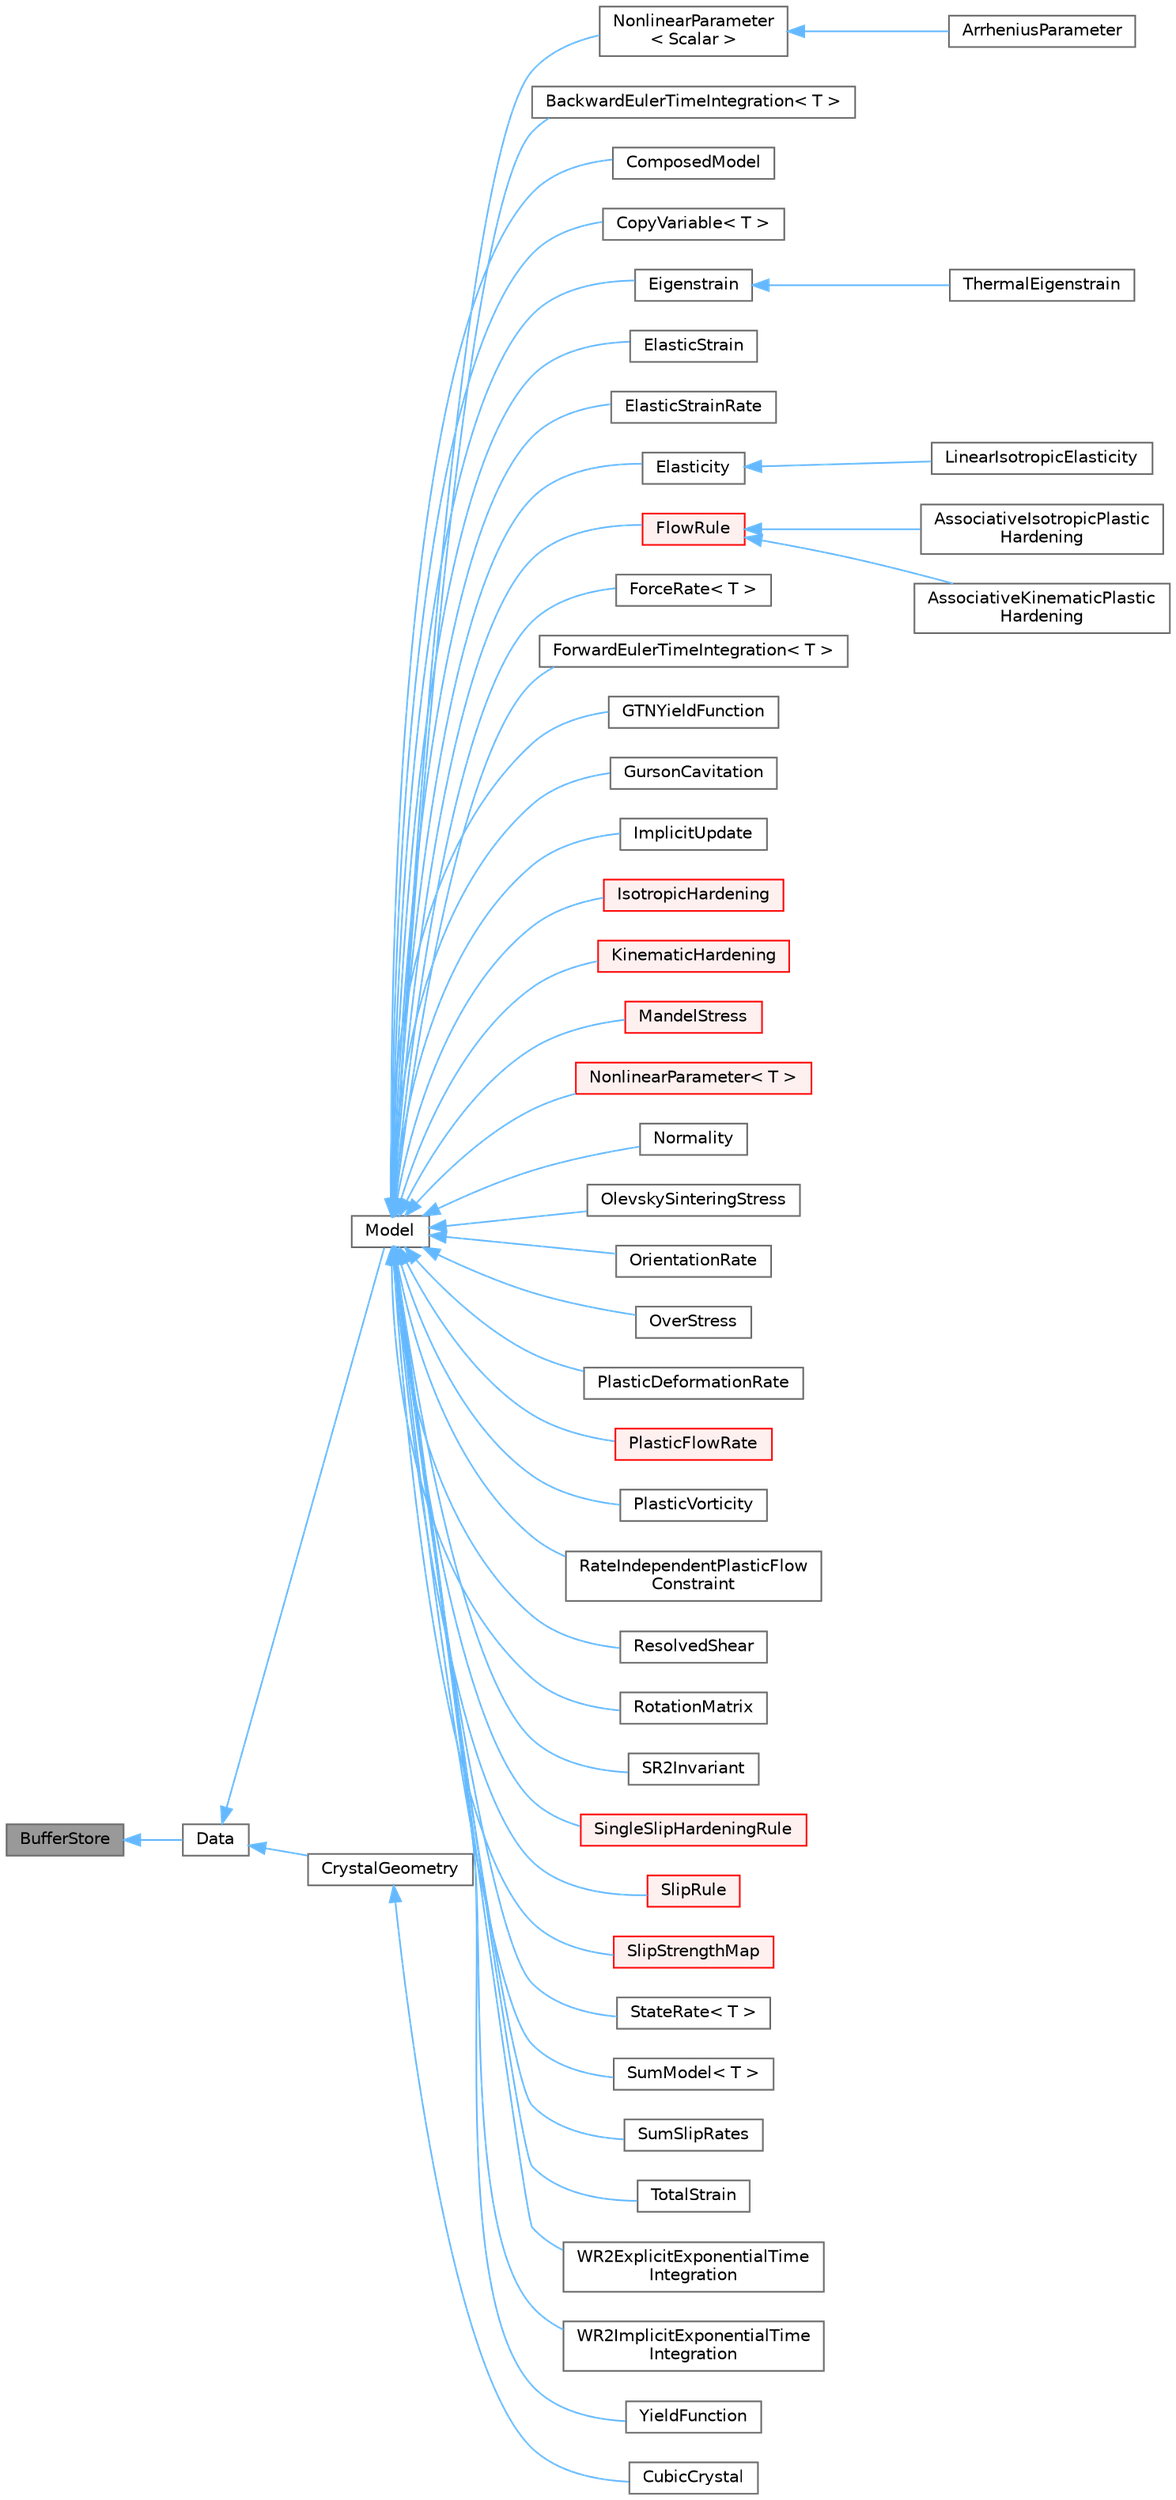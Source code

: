 digraph "BufferStore"
{
 // LATEX_PDF_SIZE
  bgcolor="transparent";
  edge [fontname=Helvetica,fontsize=10,labelfontname=Helvetica,labelfontsize=10];
  node [fontname=Helvetica,fontsize=10,shape=box,height=0.2,width=0.4];
  rankdir="LR";
  Node1 [id="Node000001",label="BufferStore",height=0.2,width=0.4,color="gray40", fillcolor="grey60", style="filled", fontcolor="black",tooltip="Interface for object which can store buffers."];
  Node1 -> Node2 [id="edge1_Node000001_Node000002",dir="back",color="steelblue1",style="solid",tooltip=" "];
  Node2 [id="Node000002",label="Data",height=0.2,width=0.4,color="gray40", fillcolor="white", style="filled",URL="$classneml2_1_1Data.html",tooltip=" "];
  Node2 -> Node3 [id="edge2_Node000002_Node000003",dir="back",color="steelblue1",style="solid",tooltip=" "];
  Node3 [id="Node000003",label="Model",height=0.2,width=0.4,color="gray40", fillcolor="white", style="filled",URL="$classneml2_1_1Model.html",tooltip="The base class for all constitutive models."];
  Node3 -> Node4 [id="edge3_Node000003_Node000004",dir="back",color="steelblue1",style="solid",tooltip=" "];
  Node4 [id="Node000004",label="NonlinearParameter\l\< Scalar \>",height=0.2,width=0.4,color="gray40", fillcolor="white", style="filled",URL="$classneml2_1_1NonlinearParameter.html",tooltip=" "];
  Node4 -> Node5 [id="edge4_Node000004_Node000005",dir="back",color="steelblue1",style="solid",tooltip=" "];
  Node5 [id="Node000005",label="ArrheniusParameter",height=0.2,width=0.4,color="gray40", fillcolor="white", style="filled",URL="$classneml2_1_1ArrheniusParameter.html",tooltip="A scalar-valued parameter following an Arrhenius type relation."];
  Node3 -> Node6 [id="edge5_Node000003_Node000006",dir="back",color="steelblue1",style="solid",tooltip=" "];
  Node6 [id="Node000006",label="BackwardEulerTimeIntegration\< T \>",height=0.2,width=0.4,color="gray40", fillcolor="white", style="filled",URL="$classneml2_1_1BackwardEulerTimeIntegration.html",tooltip=" "];
  Node3 -> Node7 [id="edge6_Node000003_Node000007",dir="back",color="steelblue1",style="solid",tooltip=" "];
  Node7 [id="Node000007",label="ComposedModel",height=0.2,width=0.4,color="gray40", fillcolor="white", style="filled",URL="$classneml2_1_1ComposedModel.html",tooltip=" "];
  Node3 -> Node8 [id="edge7_Node000003_Node000008",dir="back",color="steelblue1",style="solid",tooltip=" "];
  Node8 [id="Node000008",label="CopyVariable\< T \>",height=0.2,width=0.4,color="gray40", fillcolor="white", style="filled",URL="$classneml2_1_1CopyVariable.html",tooltip="Copy the value of a variable into another variable."];
  Node3 -> Node9 [id="edge8_Node000003_Node000009",dir="back",color="steelblue1",style="solid",tooltip=" "];
  Node9 [id="Node000009",label="Eigenstrain",height=0.2,width=0.4,color="gray40", fillcolor="white", style="filled",URL="$classneml2_1_1Eigenstrain.html",tooltip=" "];
  Node9 -> Node10 [id="edge9_Node000009_Node000010",dir="back",color="steelblue1",style="solid",tooltip=" "];
  Node10 [id="Node000010",label="ThermalEigenstrain",height=0.2,width=0.4,color="gray40", fillcolor="white", style="filled",URL="$classneml2_1_1ThermalEigenstrain.html",tooltip=" "];
  Node3 -> Node11 [id="edge10_Node000003_Node000011",dir="back",color="steelblue1",style="solid",tooltip=" "];
  Node11 [id="Node000011",label="ElasticStrain",height=0.2,width=0.4,color="gray40", fillcolor="white", style="filled",URL="$classneml2_1_1ElasticStrain.html",tooltip=" "];
  Node3 -> Node12 [id="edge11_Node000003_Node000012",dir="back",color="steelblue1",style="solid",tooltip=" "];
  Node12 [id="Node000012",label="ElasticStrainRate",height=0.2,width=0.4,color="gray40", fillcolor="white", style="filled",URL="$classneml2_1_1ElasticStrainRate.html",tooltip="Calculate the elastic strain rate from crystal model kinematics."];
  Node3 -> Node13 [id="edge12_Node000003_Node000013",dir="back",color="steelblue1",style="solid",tooltip=" "];
  Node13 [id="Node000013",label="Elasticity",height=0.2,width=0.4,color="gray40", fillcolor="white", style="filled",URL="$classneml2_1_1Elasticity.html",tooltip=" "];
  Node13 -> Node14 [id="edge13_Node000013_Node000014",dir="back",color="steelblue1",style="solid",tooltip=" "];
  Node14 [id="Node000014",label="LinearIsotropicElasticity",height=0.2,width=0.4,color="gray40", fillcolor="white", style="filled",URL="$classneml2_1_1LinearIsotropicElasticity.html",tooltip=" "];
  Node3 -> Node15 [id="edge14_Node000003_Node000015",dir="back",color="steelblue1",style="solid",tooltip=" "];
  Node15 [id="Node000015",label="FlowRule",height=0.2,width=0.4,color="red", fillcolor="#FFF0F0", style="filled",URL="$classneml2_1_1FlowRule.html",tooltip=" "];
  Node15 -> Node16 [id="edge15_Node000015_Node000016",dir="back",color="steelblue1",style="solid",tooltip=" "];
  Node16 [id="Node000016",label="AssociativeIsotropicPlastic\lHardening",height=0.2,width=0.4,color="gray40", fillcolor="white", style="filled",URL="$classneml2_1_1AssociativeIsotropicPlasticHardening.html",tooltip=" "];
  Node15 -> Node17 [id="edge16_Node000015_Node000017",dir="back",color="steelblue1",style="solid",tooltip=" "];
  Node17 [id="Node000017",label="AssociativeKinematicPlastic\lHardening",height=0.2,width=0.4,color="gray40", fillcolor="white", style="filled",URL="$classneml2_1_1AssociativeKinematicPlasticHardening.html",tooltip=" "];
  Node3 -> Node20 [id="edge17_Node000003_Node000020",dir="back",color="steelblue1",style="solid",tooltip=" "];
  Node20 [id="Node000020",label="ForceRate\< T \>",height=0.2,width=0.4,color="gray40", fillcolor="white", style="filled",URL="$classneml2_1_1ForceRate.html",tooltip=" "];
  Node3 -> Node21 [id="edge18_Node000003_Node000021",dir="back",color="steelblue1",style="solid",tooltip=" "];
  Node21 [id="Node000021",label="ForwardEulerTimeIntegration\< T \>",height=0.2,width=0.4,color="gray40", fillcolor="white", style="filled",URL="$classneml2_1_1ForwardEulerTimeIntegration.html",tooltip=" "];
  Node3 -> Node22 [id="edge19_Node000003_Node000022",dir="back",color="steelblue1",style="solid",tooltip=" "];
  Node22 [id="Node000022",label="GTNYieldFunction",height=0.2,width=0.4,color="gray40", fillcolor="white", style="filled",URL="$classneml2_1_1GTNYieldFunction.html",tooltip=" "];
  Node3 -> Node23 [id="edge20_Node000003_Node000023",dir="back",color="steelblue1",style="solid",tooltip=" "];
  Node23 [id="Node000023",label="GursonCavitation",height=0.2,width=0.4,color="gray40", fillcolor="white", style="filled",URL="$classneml2_1_1GursonCavitation.html",tooltip=" "];
  Node3 -> Node24 [id="edge21_Node000003_Node000024",dir="back",color="steelblue1",style="solid",tooltip=" "];
  Node24 [id="Node000024",label="ImplicitUpdate",height=0.2,width=0.4,color="gray40", fillcolor="white", style="filled",URL="$classneml2_1_1ImplicitUpdate.html",tooltip=" "];
  Node3 -> Node25 [id="edge22_Node000003_Node000025",dir="back",color="steelblue1",style="solid",tooltip=" "];
  Node25 [id="Node000025",label="IsotropicHardening",height=0.2,width=0.4,color="red", fillcolor="#FFF0F0", style="filled",URL="$classneml2_1_1IsotropicHardening.html",tooltip=" "];
  Node3 -> Node28 [id="edge23_Node000003_Node000028",dir="back",color="steelblue1",style="solid",tooltip=" "];
  Node28 [id="Node000028",label="KinematicHardening",height=0.2,width=0.4,color="red", fillcolor="#FFF0F0", style="filled",URL="$classneml2_1_1KinematicHardening.html",tooltip=" "];
  Node3 -> Node30 [id="edge24_Node000003_Node000030",dir="back",color="steelblue1",style="solid",tooltip=" "];
  Node30 [id="Node000030",label="MandelStress",height=0.2,width=0.4,color="red", fillcolor="#FFF0F0", style="filled",URL="$classneml2_1_1MandelStress.html",tooltip=" "];
  Node3 -> Node32 [id="edge25_Node000003_Node000032",dir="back",color="steelblue1",style="solid",tooltip=" "];
  Node32 [id="Node000032",label="NonlinearParameter\< T \>",height=0.2,width=0.4,color="red", fillcolor="#FFF0F0", style="filled",URL="$classneml2_1_1NonlinearParameter.html",tooltip="The base class for nonlinear parameters."];
  Node3 -> Node35 [id="edge26_Node000003_Node000035",dir="back",color="steelblue1",style="solid",tooltip=" "];
  Node35 [id="Node000035",label="Normality",height=0.2,width=0.4,color="gray40", fillcolor="white", style="filled",URL="$classneml2_1_1Normality.html",tooltip=" "];
  Node3 -> Node36 [id="edge27_Node000003_Node000036",dir="back",color="steelblue1",style="solid",tooltip=" "];
  Node36 [id="Node000036",label="OlevskySinteringStress",height=0.2,width=0.4,color="gray40", fillcolor="white", style="filled",URL="$classneml2_1_1OlevskySinteringStress.html",tooltip=" "];
  Node3 -> Node37 [id="edge28_Node000003_Node000037",dir="back",color="steelblue1",style="solid",tooltip=" "];
  Node37 [id="Node000037",label="OrientationRate",height=0.2,width=0.4,color="gray40", fillcolor="white", style="filled",URL="$classneml2_1_1OrientationRate.html",tooltip="Calculate the orientation rate from the crystal model kinetics."];
  Node3 -> Node38 [id="edge29_Node000003_Node000038",dir="back",color="steelblue1",style="solid",tooltip=" "];
  Node38 [id="Node000038",label="OverStress",height=0.2,width=0.4,color="gray40", fillcolor="white", style="filled",URL="$classneml2_1_1OverStress.html",tooltip=" "];
  Node3 -> Node39 [id="edge30_Node000003_Node000039",dir="back",color="steelblue1",style="solid",tooltip=" "];
  Node39 [id="Node000039",label="PlasticDeformationRate",height=0.2,width=0.4,color="gray40", fillcolor="white", style="filled",URL="$classneml2_1_1PlasticDeformationRate.html",tooltip="Plastic deformation rate with the default kinetics."];
  Node3 -> Node40 [id="edge31_Node000003_Node000040",dir="back",color="steelblue1",style="solid",tooltip=" "];
  Node40 [id="Node000040",label="PlasticFlowRate",height=0.2,width=0.4,color="red", fillcolor="#FFF0F0", style="filled",URL="$classneml2_1_1PlasticFlowRate.html",tooltip=" "];
  Node3 -> Node42 [id="edge32_Node000003_Node000042",dir="back",color="steelblue1",style="solid",tooltip=" "];
  Node42 [id="Node000042",label="PlasticVorticity",height=0.2,width=0.4,color="gray40", fillcolor="white", style="filled",URL="$classneml2_1_1PlasticVorticity.html",tooltip="Calculate the plastic vorticity with the default crystal kinetics."];
  Node3 -> Node43 [id="edge33_Node000003_Node000043",dir="back",color="steelblue1",style="solid",tooltip=" "];
  Node43 [id="Node000043",label="RateIndependentPlasticFlow\lConstraint",height=0.2,width=0.4,color="gray40", fillcolor="white", style="filled",URL="$classneml2_1_1RateIndependentPlasticFlowConstraint.html",tooltip=" "];
  Node3 -> Node44 [id="edge34_Node000003_Node000044",dir="back",color="steelblue1",style="solid",tooltip=" "];
  Node44 [id="Node000044",label="ResolvedShear",height=0.2,width=0.4,color="gray40", fillcolor="white", style="filled",URL="$classneml2_1_1ResolvedShear.html",tooltip="Calculate the resolved shears."];
  Node3 -> Node45 [id="edge35_Node000003_Node000045",dir="back",color="steelblue1",style="solid",tooltip=" "];
  Node45 [id="Node000045",label="RotationMatrix",height=0.2,width=0.4,color="gray40", fillcolor="white", style="filled",URL="$classneml2_1_1RotationMatrix.html",tooltip="Convert a Rodrigues vector (Rot) to a second order tensor (R2)."];
  Node3 -> Node46 [id="edge36_Node000003_Node000046",dir="back",color="steelblue1",style="solid",tooltip=" "];
  Node46 [id="Node000046",label="SR2Invariant",height=0.2,width=0.4,color="gray40", fillcolor="white", style="filled",URL="$classneml2_1_1SR2Invariant.html",tooltip=" "];
  Node3 -> Node47 [id="edge37_Node000003_Node000047",dir="back",color="steelblue1",style="solid",tooltip=" "];
  Node47 [id="Node000047",label="SingleSlipHardeningRule",height=0.2,width=0.4,color="red", fillcolor="#FFF0F0", style="filled",URL="$classneml2_1_1SingleSlipHardeningRule.html",tooltip="Any slip rule where all systems share the same strength."];
  Node3 -> Node50 [id="edge38_Node000003_Node000050",dir="back",color="steelblue1",style="solid",tooltip=" "];
  Node50 [id="Node000050",label="SlipRule",height=0.2,width=0.4,color="red", fillcolor="#FFF0F0", style="filled",URL="$classneml2_1_1SlipRule.html",tooltip="Parent class of slip rules, mapping from resolved shear and internal state to slip rates."];
  Node3 -> Node52 [id="edge39_Node000003_Node000052",dir="back",color="steelblue1",style="solid",tooltip=" "];
  Node52 [id="Node000052",label="SlipStrengthMap",height=0.2,width=0.4,color="red", fillcolor="#FFF0F0", style="filled",URL="$classneml2_1_1SlipStrengthMap.html",tooltip="Parent class of maps between internal variables and the slip system strengths."];
  Node3 -> Node54 [id="edge40_Node000003_Node000054",dir="back",color="steelblue1",style="solid",tooltip=" "];
  Node54 [id="Node000054",label="StateRate\< T \>",height=0.2,width=0.4,color="gray40", fillcolor="white", style="filled",URL="$classneml2_1_1StateRate.html",tooltip=" "];
  Node3 -> Node55 [id="edge41_Node000003_Node000055",dir="back",color="steelblue1",style="solid",tooltip=" "];
  Node55 [id="Node000055",label="SumModel\< T \>",height=0.2,width=0.4,color="gray40", fillcolor="white", style="filled",URL="$classneml2_1_1SumModel.html",tooltip=" "];
  Node3 -> Node56 [id="edge42_Node000003_Node000056",dir="back",color="steelblue1",style="solid",tooltip=" "];
  Node56 [id="Node000056",label="SumSlipRates",height=0.2,width=0.4,color="gray40", fillcolor="white", style="filled",URL="$classneml2_1_1SumSlipRates.html",tooltip="A helper model to calculate the sum of the absolute value of the slip rates."];
  Node3 -> Node57 [id="edge43_Node000003_Node000057",dir="back",color="steelblue1",style="solid",tooltip=" "];
  Node57 [id="Node000057",label="TotalStrain",height=0.2,width=0.4,color="gray40", fillcolor="white", style="filled",URL="$classneml2_1_1TotalStrain.html",tooltip=" "];
  Node3 -> Node58 [id="edge44_Node000003_Node000058",dir="back",color="steelblue1",style="solid",tooltip=" "];
  Node58 [id="Node000058",label="WR2ExplicitExponentialTime\lIntegration",height=0.2,width=0.4,color="gray40", fillcolor="white", style="filled",URL="$classneml2_1_1WR2ExplicitExponentialTimeIntegration.html",tooltip="Explicit exponential time integration for rotations."];
  Node3 -> Node59 [id="edge45_Node000003_Node000059",dir="back",color="steelblue1",style="solid",tooltip=" "];
  Node59 [id="Node000059",label="WR2ImplicitExponentialTime\lIntegration",height=0.2,width=0.4,color="gray40", fillcolor="white", style="filled",URL="$classneml2_1_1WR2ImplicitExponentialTimeIntegration.html",tooltip="Implicit exponential time integration for rotations."];
  Node3 -> Node60 [id="edge46_Node000003_Node000060",dir="back",color="steelblue1",style="solid",tooltip=" "];
  Node60 [id="Node000060",label="YieldFunction",height=0.2,width=0.4,color="gray40", fillcolor="white", style="filled",URL="$classneml2_1_1YieldFunction.html",tooltip=" "];
  Node2 -> Node61 [id="edge47_Node000002_Node000061",dir="back",color="steelblue1",style="solid",tooltip=" "];
  Node61 [id="Node000061",label="CrystalGeometry",height=0.2,width=0.4,color="gray40", fillcolor="white", style="filled",URL="$classneml2_1_1crystallography_1_1CrystalGeometry.html",tooltip="Defines the geometry of a crystal system This includes a basic definition of the crystal lattice,..."];
  Node61 -> Node62 [id="edge48_Node000061_Node000062",dir="back",color="steelblue1",style="solid",tooltip=" "];
  Node62 [id="Node000062",label="CubicCrystal",height=0.2,width=0.4,color="gray40", fillcolor="white", style="filled",URL="$classneml2_1_1crystallography_1_1CubicCrystal.html",tooltip="Specialized crystal geometry for cubic crystals."];
}

